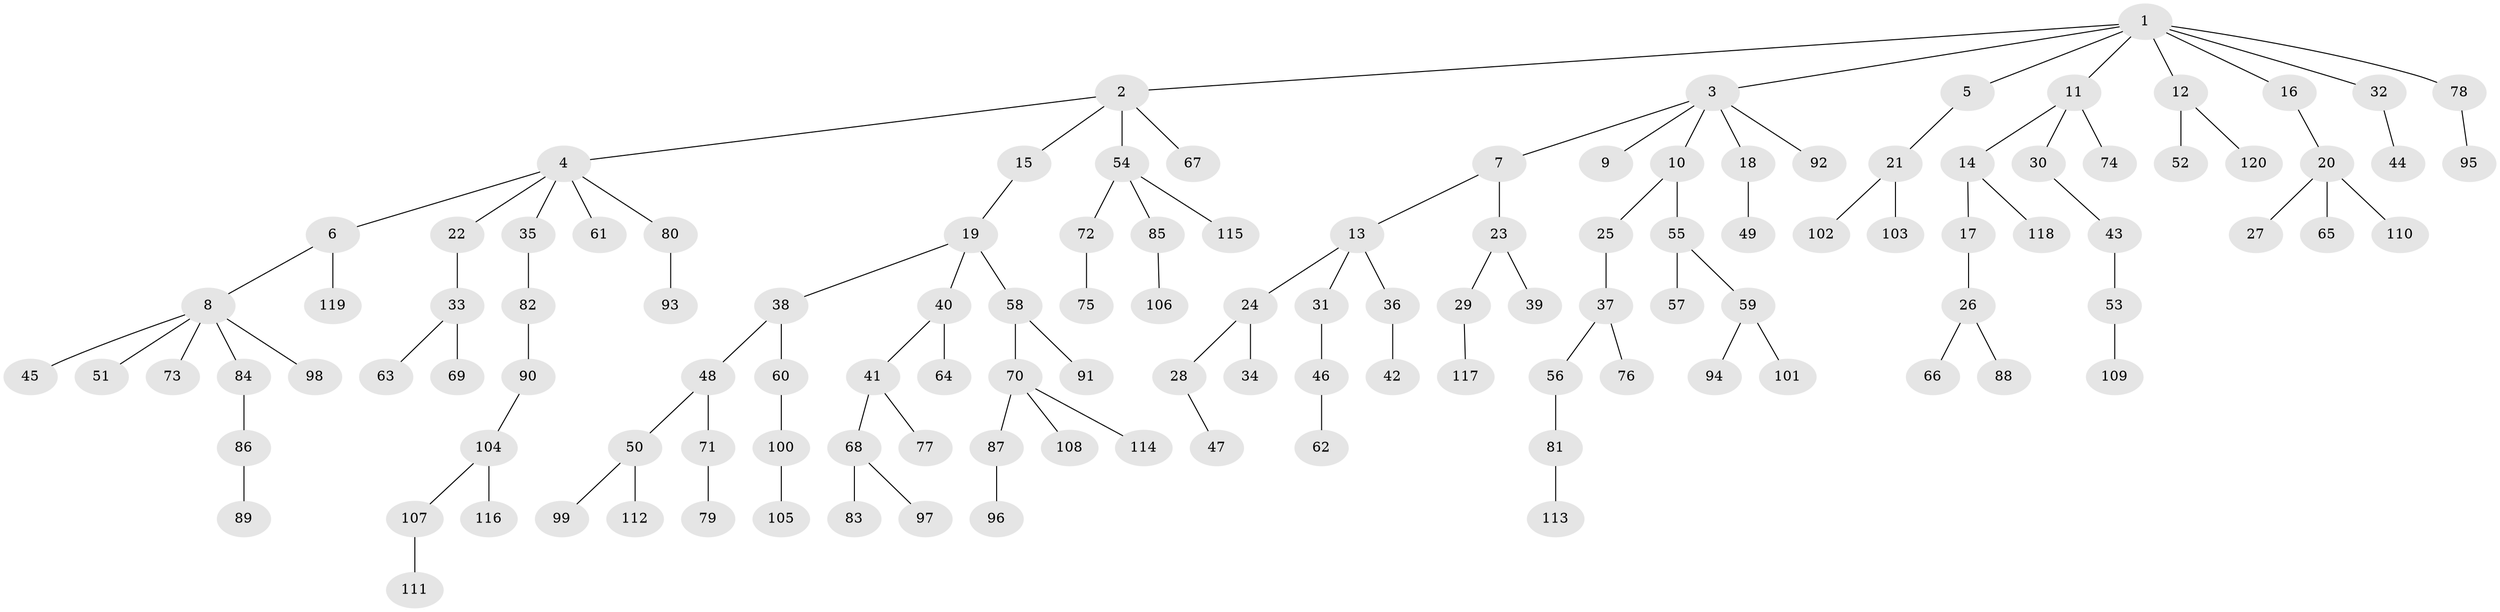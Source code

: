 // Generated by graph-tools (version 1.1) at 2025/26/03/09/25 03:26:24]
// undirected, 120 vertices, 119 edges
graph export_dot {
graph [start="1"]
  node [color=gray90,style=filled];
  1;
  2;
  3;
  4;
  5;
  6;
  7;
  8;
  9;
  10;
  11;
  12;
  13;
  14;
  15;
  16;
  17;
  18;
  19;
  20;
  21;
  22;
  23;
  24;
  25;
  26;
  27;
  28;
  29;
  30;
  31;
  32;
  33;
  34;
  35;
  36;
  37;
  38;
  39;
  40;
  41;
  42;
  43;
  44;
  45;
  46;
  47;
  48;
  49;
  50;
  51;
  52;
  53;
  54;
  55;
  56;
  57;
  58;
  59;
  60;
  61;
  62;
  63;
  64;
  65;
  66;
  67;
  68;
  69;
  70;
  71;
  72;
  73;
  74;
  75;
  76;
  77;
  78;
  79;
  80;
  81;
  82;
  83;
  84;
  85;
  86;
  87;
  88;
  89;
  90;
  91;
  92;
  93;
  94;
  95;
  96;
  97;
  98;
  99;
  100;
  101;
  102;
  103;
  104;
  105;
  106;
  107;
  108;
  109;
  110;
  111;
  112;
  113;
  114;
  115;
  116;
  117;
  118;
  119;
  120;
  1 -- 2;
  1 -- 3;
  1 -- 5;
  1 -- 11;
  1 -- 12;
  1 -- 16;
  1 -- 32;
  1 -- 78;
  2 -- 4;
  2 -- 15;
  2 -- 54;
  2 -- 67;
  3 -- 7;
  3 -- 9;
  3 -- 10;
  3 -- 18;
  3 -- 92;
  4 -- 6;
  4 -- 22;
  4 -- 35;
  4 -- 61;
  4 -- 80;
  5 -- 21;
  6 -- 8;
  6 -- 119;
  7 -- 13;
  7 -- 23;
  8 -- 45;
  8 -- 51;
  8 -- 73;
  8 -- 84;
  8 -- 98;
  10 -- 25;
  10 -- 55;
  11 -- 14;
  11 -- 30;
  11 -- 74;
  12 -- 52;
  12 -- 120;
  13 -- 24;
  13 -- 31;
  13 -- 36;
  14 -- 17;
  14 -- 118;
  15 -- 19;
  16 -- 20;
  17 -- 26;
  18 -- 49;
  19 -- 38;
  19 -- 40;
  19 -- 58;
  20 -- 27;
  20 -- 65;
  20 -- 110;
  21 -- 102;
  21 -- 103;
  22 -- 33;
  23 -- 29;
  23 -- 39;
  24 -- 28;
  24 -- 34;
  25 -- 37;
  26 -- 66;
  26 -- 88;
  28 -- 47;
  29 -- 117;
  30 -- 43;
  31 -- 46;
  32 -- 44;
  33 -- 63;
  33 -- 69;
  35 -- 82;
  36 -- 42;
  37 -- 56;
  37 -- 76;
  38 -- 48;
  38 -- 60;
  40 -- 41;
  40 -- 64;
  41 -- 68;
  41 -- 77;
  43 -- 53;
  46 -- 62;
  48 -- 50;
  48 -- 71;
  50 -- 99;
  50 -- 112;
  53 -- 109;
  54 -- 72;
  54 -- 85;
  54 -- 115;
  55 -- 57;
  55 -- 59;
  56 -- 81;
  58 -- 70;
  58 -- 91;
  59 -- 94;
  59 -- 101;
  60 -- 100;
  68 -- 83;
  68 -- 97;
  70 -- 87;
  70 -- 108;
  70 -- 114;
  71 -- 79;
  72 -- 75;
  78 -- 95;
  80 -- 93;
  81 -- 113;
  82 -- 90;
  84 -- 86;
  85 -- 106;
  86 -- 89;
  87 -- 96;
  90 -- 104;
  100 -- 105;
  104 -- 107;
  104 -- 116;
  107 -- 111;
}
